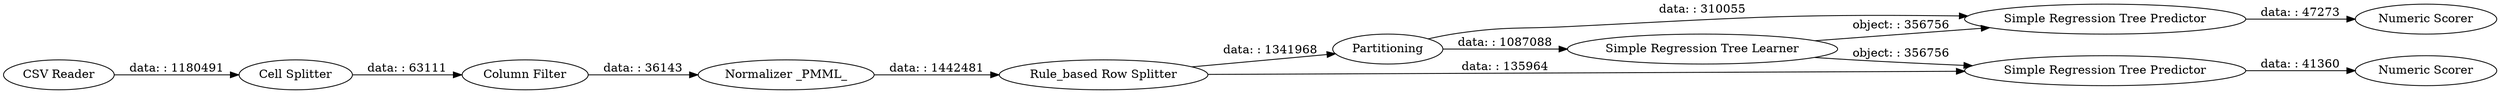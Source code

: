 digraph {
	"-5224286081769843359_1" [label="CSV Reader"]
	"-5224286081769843359_334" [label="Cell Splitter"]
	"-5224286081769843359_349" [label="Rule_based Row Splitter"]
	"-5224286081769843359_335" [label="Normalizer _PMML_"]
	"-5224286081769843359_340" [label="Simple Regression Tree Learner"]
	"-5224286081769843359_339" [label="Simple Regression Tree Predictor"]
	"-5224286081769843359_336" [label=Partitioning]
	"-5224286081769843359_351" [label="Numeric Scorer"]
	"-5224286081769843359_330" [label="Column Filter"]
	"-5224286081769843359_338" [label="Numeric Scorer"]
	"-5224286081769843359_350" [label="Simple Regression Tree Predictor"]
	"-5224286081769843359_349" -> "-5224286081769843359_350" [label="data: : 135964"]
	"-5224286081769843359_340" -> "-5224286081769843359_339" [label="object: : 356756"]
	"-5224286081769843359_349" -> "-5224286081769843359_336" [label="data: : 1341968"]
	"-5224286081769843359_1" -> "-5224286081769843359_334" [label="data: : 1180491"]
	"-5224286081769843359_336" -> "-5224286081769843359_340" [label="data: : 1087088"]
	"-5224286081769843359_335" -> "-5224286081769843359_349" [label="data: : 1442481"]
	"-5224286081769843359_334" -> "-5224286081769843359_330" [label="data: : 63111"]
	"-5224286081769843359_330" -> "-5224286081769843359_335" [label="data: : 36143"]
	"-5224286081769843359_336" -> "-5224286081769843359_339" [label="data: : 310055"]
	"-5224286081769843359_350" -> "-5224286081769843359_351" [label="data: : 41360"]
	"-5224286081769843359_339" -> "-5224286081769843359_338" [label="data: : 47273"]
	"-5224286081769843359_340" -> "-5224286081769843359_350" [label="object: : 356756"]
	rankdir=LR
}
